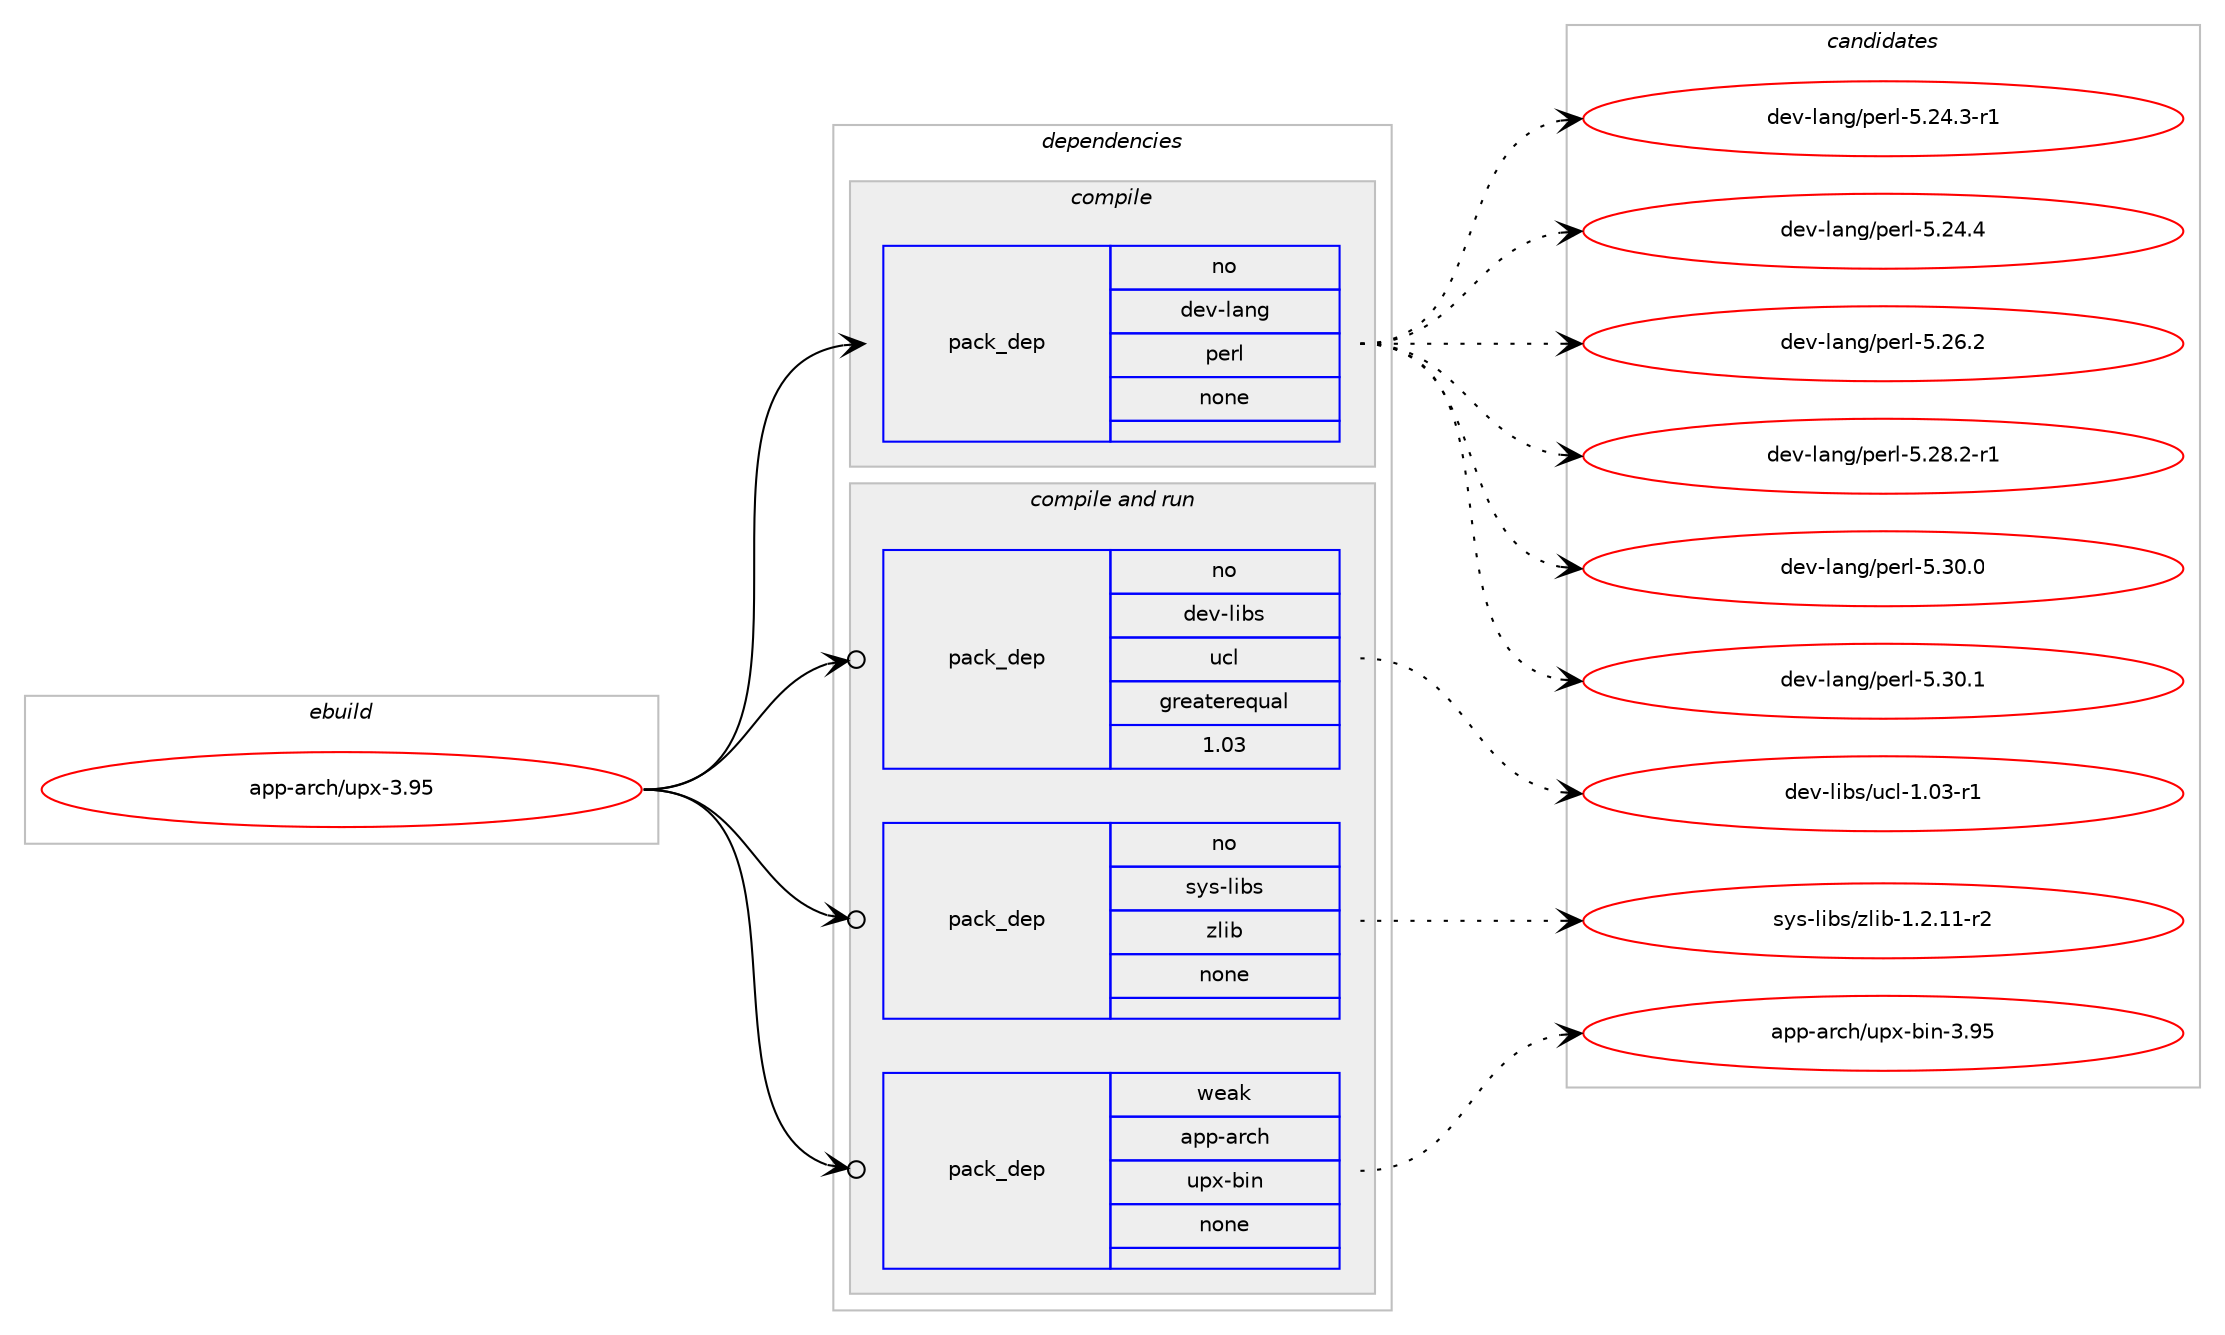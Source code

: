 digraph prolog {

# *************
# Graph options
# *************

newrank=true;
concentrate=true;
compound=true;
graph [rankdir=LR,fontname=Helvetica,fontsize=10,ranksep=1.5];#, ranksep=2.5, nodesep=0.2];
edge  [arrowhead=vee];
node  [fontname=Helvetica,fontsize=10];

# **********
# The ebuild
# **********

subgraph cluster_leftcol {
color=gray;
rank=same;
label=<<i>ebuild</i>>;
id [label="app-arch/upx-3.95", color=red, width=4, href="../app-arch/upx-3.95.svg"];
}

# ****************
# The dependencies
# ****************

subgraph cluster_midcol {
color=gray;
label=<<i>dependencies</i>>;
subgraph cluster_compile {
fillcolor="#eeeeee";
style=filled;
label=<<i>compile</i>>;
subgraph pack351703 {
dependency473099 [label=<<TABLE BORDER="0" CELLBORDER="1" CELLSPACING="0" CELLPADDING="4" WIDTH="220"><TR><TD ROWSPAN="6" CELLPADDING="30">pack_dep</TD></TR><TR><TD WIDTH="110">no</TD></TR><TR><TD>dev-lang</TD></TR><TR><TD>perl</TD></TR><TR><TD>none</TD></TR><TR><TD></TD></TR></TABLE>>, shape=none, color=blue];
}
id:e -> dependency473099:w [weight=20,style="solid",arrowhead="vee"];
}
subgraph cluster_compileandrun {
fillcolor="#eeeeee";
style=filled;
label=<<i>compile and run</i>>;
subgraph pack351704 {
dependency473100 [label=<<TABLE BORDER="0" CELLBORDER="1" CELLSPACING="0" CELLPADDING="4" WIDTH="220"><TR><TD ROWSPAN="6" CELLPADDING="30">pack_dep</TD></TR><TR><TD WIDTH="110">no</TD></TR><TR><TD>dev-libs</TD></TR><TR><TD>ucl</TD></TR><TR><TD>greaterequal</TD></TR><TR><TD>1.03</TD></TR></TABLE>>, shape=none, color=blue];
}
id:e -> dependency473100:w [weight=20,style="solid",arrowhead="odotvee"];
subgraph pack351705 {
dependency473101 [label=<<TABLE BORDER="0" CELLBORDER="1" CELLSPACING="0" CELLPADDING="4" WIDTH="220"><TR><TD ROWSPAN="6" CELLPADDING="30">pack_dep</TD></TR><TR><TD WIDTH="110">no</TD></TR><TR><TD>sys-libs</TD></TR><TR><TD>zlib</TD></TR><TR><TD>none</TD></TR><TR><TD></TD></TR></TABLE>>, shape=none, color=blue];
}
id:e -> dependency473101:w [weight=20,style="solid",arrowhead="odotvee"];
subgraph pack351706 {
dependency473102 [label=<<TABLE BORDER="0" CELLBORDER="1" CELLSPACING="0" CELLPADDING="4" WIDTH="220"><TR><TD ROWSPAN="6" CELLPADDING="30">pack_dep</TD></TR><TR><TD WIDTH="110">weak</TD></TR><TR><TD>app-arch</TD></TR><TR><TD>upx-bin</TD></TR><TR><TD>none</TD></TR><TR><TD></TD></TR></TABLE>>, shape=none, color=blue];
}
id:e -> dependency473102:w [weight=20,style="solid",arrowhead="odotvee"];
}
subgraph cluster_run {
fillcolor="#eeeeee";
style=filled;
label=<<i>run</i>>;
}
}

# **************
# The candidates
# **************

subgraph cluster_choices {
rank=same;
color=gray;
label=<<i>candidates</i>>;

subgraph choice351703 {
color=black;
nodesep=1;
choice100101118451089711010347112101114108455346505246514511449 [label="dev-lang/perl-5.24.3-r1", color=red, width=4,href="../dev-lang/perl-5.24.3-r1.svg"];
choice10010111845108971101034711210111410845534650524652 [label="dev-lang/perl-5.24.4", color=red, width=4,href="../dev-lang/perl-5.24.4.svg"];
choice10010111845108971101034711210111410845534650544650 [label="dev-lang/perl-5.26.2", color=red, width=4,href="../dev-lang/perl-5.26.2.svg"];
choice100101118451089711010347112101114108455346505646504511449 [label="dev-lang/perl-5.28.2-r1", color=red, width=4,href="../dev-lang/perl-5.28.2-r1.svg"];
choice10010111845108971101034711210111410845534651484648 [label="dev-lang/perl-5.30.0", color=red, width=4,href="../dev-lang/perl-5.30.0.svg"];
choice10010111845108971101034711210111410845534651484649 [label="dev-lang/perl-5.30.1", color=red, width=4,href="../dev-lang/perl-5.30.1.svg"];
dependency473099:e -> choice100101118451089711010347112101114108455346505246514511449:w [style=dotted,weight="100"];
dependency473099:e -> choice10010111845108971101034711210111410845534650524652:w [style=dotted,weight="100"];
dependency473099:e -> choice10010111845108971101034711210111410845534650544650:w [style=dotted,weight="100"];
dependency473099:e -> choice100101118451089711010347112101114108455346505646504511449:w [style=dotted,weight="100"];
dependency473099:e -> choice10010111845108971101034711210111410845534651484648:w [style=dotted,weight="100"];
dependency473099:e -> choice10010111845108971101034711210111410845534651484649:w [style=dotted,weight="100"];
}
subgraph choice351704 {
color=black;
nodesep=1;
choice1001011184510810598115471179910845494648514511449 [label="dev-libs/ucl-1.03-r1", color=red, width=4,href="../dev-libs/ucl-1.03-r1.svg"];
dependency473100:e -> choice1001011184510810598115471179910845494648514511449:w [style=dotted,weight="100"];
}
subgraph choice351705 {
color=black;
nodesep=1;
choice11512111545108105981154712210810598454946504649494511450 [label="sys-libs/zlib-1.2.11-r2", color=red, width=4,href="../sys-libs/zlib-1.2.11-r2.svg"];
dependency473101:e -> choice11512111545108105981154712210810598454946504649494511450:w [style=dotted,weight="100"];
}
subgraph choice351706 {
color=black;
nodesep=1;
choice971121124597114991044711711212045981051104551465753 [label="app-arch/upx-bin-3.95", color=red, width=4,href="../app-arch/upx-bin-3.95.svg"];
dependency473102:e -> choice971121124597114991044711711212045981051104551465753:w [style=dotted,weight="100"];
}
}

}

